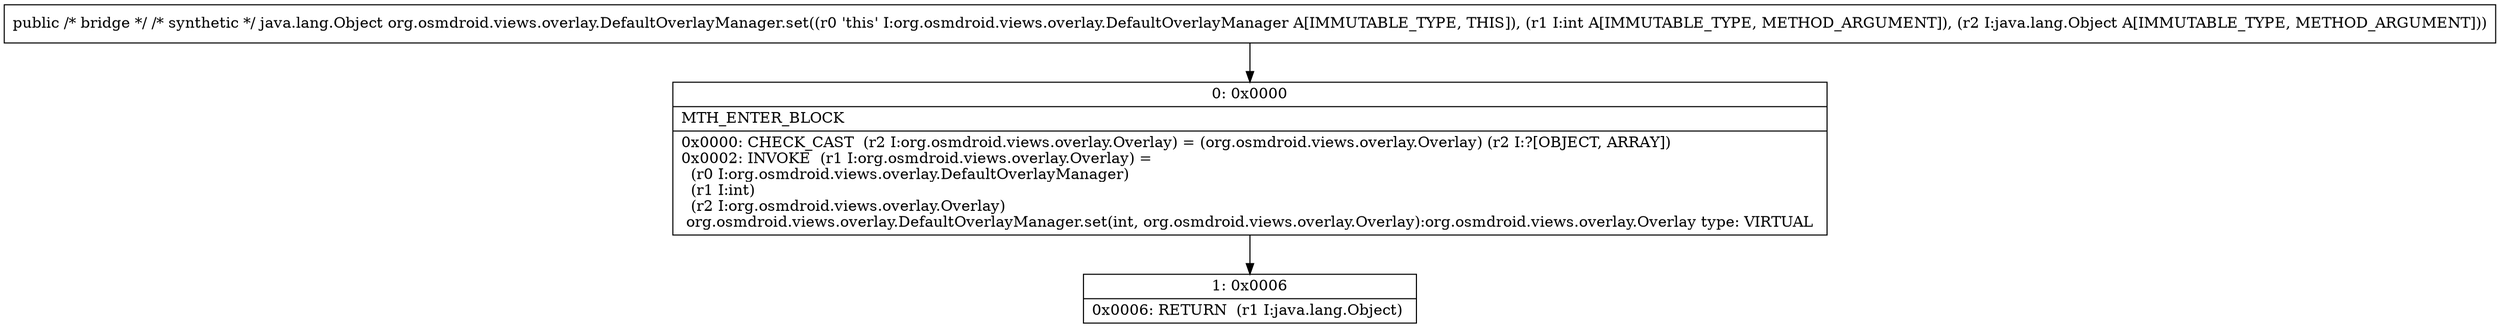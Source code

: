 digraph "CFG fororg.osmdroid.views.overlay.DefaultOverlayManager.set(ILjava\/lang\/Object;)Ljava\/lang\/Object;" {
Node_0 [shape=record,label="{0\:\ 0x0000|MTH_ENTER_BLOCK\l|0x0000: CHECK_CAST  (r2 I:org.osmdroid.views.overlay.Overlay) = (org.osmdroid.views.overlay.Overlay) (r2 I:?[OBJECT, ARRAY]) \l0x0002: INVOKE  (r1 I:org.osmdroid.views.overlay.Overlay) = \l  (r0 I:org.osmdroid.views.overlay.DefaultOverlayManager)\l  (r1 I:int)\l  (r2 I:org.osmdroid.views.overlay.Overlay)\l org.osmdroid.views.overlay.DefaultOverlayManager.set(int, org.osmdroid.views.overlay.Overlay):org.osmdroid.views.overlay.Overlay type: VIRTUAL \l}"];
Node_1 [shape=record,label="{1\:\ 0x0006|0x0006: RETURN  (r1 I:java.lang.Object) \l}"];
MethodNode[shape=record,label="{public \/* bridge *\/ \/* synthetic *\/ java.lang.Object org.osmdroid.views.overlay.DefaultOverlayManager.set((r0 'this' I:org.osmdroid.views.overlay.DefaultOverlayManager A[IMMUTABLE_TYPE, THIS]), (r1 I:int A[IMMUTABLE_TYPE, METHOD_ARGUMENT]), (r2 I:java.lang.Object A[IMMUTABLE_TYPE, METHOD_ARGUMENT])) }"];
MethodNode -> Node_0;
Node_0 -> Node_1;
}

